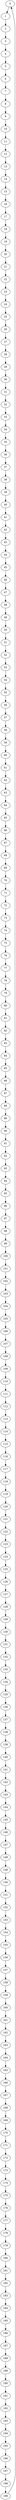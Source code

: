 strict digraph  {
0 [delay=7];
1 [delay=3];
2 [delay=2];
3 [delay=10];
4 [delay=4];
5 [delay=9];
6 [delay=5];
7 [delay=4];
8 [delay=8];
9 [delay=3];
10 [delay=8];
11 [delay=9];
12 [delay=10];
13 [delay=10];
14 [delay=7];
15 [delay=3];
16 [delay=7];
17 [delay=5];
18 [delay=9];
19 [delay=8];
20 [delay=3];
21 [delay=3];
22 [delay=1];
23 [delay=3];
24 [delay=10];
25 [delay=8];
26 [delay=7];
27 [delay=6];
28 [delay=3];
29 [delay=10];
30 [delay=10];
31 [delay=8];
32 [delay=10];
33 [delay=2];
34 [delay=3];
35 [delay=6];
36 [delay=5];
37 [delay=6];
38 [delay=9];
39 [delay=6];
40 [delay=4];
41 [delay=10];
42 [delay=10];
43 [delay=7];
44 [delay=2];
45 [delay=9];
46 [delay=1];
47 [delay=8];
48 [delay=8];
49 [delay=3];
50 [delay=1];
51 [delay=1];
52 [delay=2];
53 [delay=1];
54 [delay=4];
55 [delay=10];
56 [delay=4];
57 [delay=1];
58 [delay=2];
59 [delay=3];
60 [delay=5];
61 [delay=6];
62 [delay=2];
63 [delay=7];
64 [delay=7];
65 [delay=4];
66 [delay=9];
67 [delay=7];
68 [delay=1];
69 [delay=2];
70 [delay=4];
71 [delay=7];
72 [delay=5];
73 [delay=8];
74 [delay=1];
75 [delay=1];
76 [delay=6];
77 [delay=6];
78 [delay=2];
79 [delay=3];
80 [delay=10];
81 [delay=2];
82 [delay=8];
83 [delay=7];
84 [delay=6];
85 [delay=9];
86 [delay=8];
87 [delay=6];
88 [delay=9];
89 [delay=5];
90 [delay=10];
91 [delay=6];
92 [delay=5];
93 [delay=2];
94 [delay=1];
95 [delay=9];
96 [delay=3];
97 [delay=4];
98 [delay=2];
99 [delay=10];
100 [delay=4];
101 [delay=8];
102 [delay=7];
103 [delay=7];
104 [delay=3];
105 [delay=10];
106 [delay=3];
107 [delay=1];
108 [delay=3];
109 [delay=10];
110 [delay=10];
111 [delay=9];
112 [delay=1];
113 [delay=2];
114 [delay=7];
115 [delay=10];
116 [delay=7];
117 [delay=2];
118 [delay=8];
119 [delay=6];
120 [delay=1];
121 [delay=5];
122 [delay=7];
123 [delay=3];
124 [delay=6];
125 [delay=1];
126 [delay=6];
127 [delay=3];
128 [delay=9];
129 [delay=5];
130 [delay=2];
131 [delay=1];
132 [delay=10];
133 [delay=3];
134 [delay=10];
135 [delay=7];
136 [delay=5];
137 [delay=10];
138 [delay=2];
139 [delay=10];
140 [delay=7];
141 [delay=10];
142 [delay=8];
143 [delay=7];
144 [delay=4];
145 [delay=2];
146 [delay=7];
147 [delay=6];
148 [delay=5];
149 [delay=1];
150 [delay=7];
151 [delay=7];
152 [delay=2];
153 [delay=2];
154 [delay=9];
155 [delay=2];
156 [delay=3];
157 [delay=7];
158 [delay=8];
159 [delay=8];
160 [delay=1];
161 [delay=9];
162 [delay=7];
163 [delay=3];
164 [delay=7];
165 [delay=4];
166 [delay=4];
167 [delay=9];
168 [delay=9];
169 [delay=4];
170 [delay=9];
171 [delay=5];
172 [delay=8];
173 [delay=3];
174 [delay=10];
175 [delay=4];
176 [delay=5];
177 [delay=6];
178 [delay=6];
179 [delay=6];
180 [delay=5];
181 [delay=8];
182 [delay=6];
183 [delay=5];
184 [delay=2];
185 [delay=6];
186 [delay=4];
187 [delay=9];
188 [delay=10];
189 [delay=7];
190 [delay=6];
191 [delay=10];
192 [delay=1];
193 [delay=10];
194 [delay=3];
195 [delay=6];
196 [delay=5];
197 [delay=10];
198 [delay=6];
199 [delay=10];
0 -> 1  [weight="0.0"];
1 -> 2  [weight="2.0"];
2 -> 3  [weight="1.0"];
3 -> 4  [weight="0.0"];
4 -> 5  [weight="0.0"];
5 -> 6  [weight="4.0"];
6 -> 7  [weight="0.0"];
7 -> 8  [weight="1.0"];
8 -> 9  [weight="2.0"];
9 -> 10  [weight="1.0"];
10 -> 11  [weight="1.0"];
11 -> 12  [weight="0.0"];
12 -> 13  [weight="0.0"];
13 -> 14  [weight="0.0"];
14 -> 15  [weight="0.0"];
15 -> 16  [weight="4.0"];
16 -> 17  [weight="2.0"];
17 -> 18  [weight="1.0"];
18 -> 19  [weight="0.0"];
19 -> 20  [weight="2.0"];
20 -> 21  [weight="0.0"];
21 -> 22  [weight="0.0"];
22 -> 23  [weight="3.0"];
23 -> 24  [weight="1.0"];
24 -> 25  [weight="1.0"];
25 -> 26  [weight="0.0"];
26 -> 27  [weight="0.0"];
27 -> 28  [weight="3.0"];
28 -> 29  [weight="1.0"];
29 -> 30  [weight="1.0"];
30 -> 31  [weight="1.0"];
31 -> 32  [weight="1.0"];
32 -> 33  [weight="1.0"];
33 -> 34  [weight="1.0"];
34 -> 35  [weight="0.0"];
35 -> 36  [weight="2.0"];
36 -> 37  [weight="1.0"];
37 -> 38  [weight="1.0"];
38 -> 39  [weight="0.0"];
39 -> 40  [weight="0.0"];
40 -> 41  [weight="1.0"];
41 -> 42  [weight="2.0"];
42 -> 43  [weight="1.0"];
43 -> 44  [weight="0.0"];
44 -> 45  [weight="1.0"];
45 -> 46  [weight="3.0"];
46 -> 47  [weight="0.0"];
47 -> 48  [weight="1.0"];
48 -> 49  [weight="2.0"];
49 -> 50  [weight="0.0"];
50 -> 51  [weight="1.0"];
51 -> 52  [weight="2.0"];
52 -> 53  [weight="1.0"];
53 -> 54  [weight="0.0"];
54 -> 55  [weight="0.0"];
55 -> 56  [weight="1.0"];
56 -> 57  [weight="3.0"];
57 -> 58  [weight="0.0"];
58 -> 59  [weight="0.0"];
59 -> 60  [weight="1.0"];
60 -> 61  [weight="1.0"];
61 -> 62  [weight="0.0"];
62 -> 63  [weight="3.0"];
63 -> 64  [weight="1.0"];
64 -> 65  [weight="1.0"];
65 -> 66  [weight="2.0"];
66 -> 67  [weight="1.0"];
67 -> 68  [weight="1.0"];
68 -> 69  [weight="0.0"];
69 -> 70  [weight="2.0"];
70 -> 71  [weight="0.0"];
71 -> 72  [weight="2.0"];
72 -> 73  [weight="1.0"];
73 -> 74  [weight="1.0"];
74 -> 75  [weight="1.0"];
75 -> 76  [weight="1.0"];
76 -> 77  [weight="1.0"];
77 -> 78  [weight="1.0"];
78 -> 79  [weight="0.0"];
79 -> 80  [weight="0.0"];
80 -> 81  [weight="1.0"];
81 -> 82  [weight="3.0"];
82 -> 83  [weight="0.0"];
83 -> 84  [weight="0.0"];
84 -> 85  [weight="0.0"];
85 -> 86  [weight="0.0"];
86 -> 87  [weight="0.0"];
87 -> 88  [weight="2.0"];
88 -> 89  [weight="4.0"];
89 -> 90  [weight="1.0"];
90 -> 91  [weight="1.0"];
91 -> 92  [weight="0.0"];
92 -> 93  [weight="2.0"];
93 -> 94  [weight="0.0"];
94 -> 95  [weight="1.0"];
95 -> 96  [weight="1.0"];
96 -> 97  [weight="0.0"];
97 -> 98  [weight="2.0"];
98 -> 99  [weight="3.0"];
99 -> 100  [weight="1.0"];
100 -> 101  [weight="0.0"];
101 -> 102  [weight="1.0"];
102 -> 103  [weight="0.0"];
103 -> 104  [weight="0.0"];
104 -> 105  [weight="1.0"];
105 -> 106  [weight="4.0"];
106 -> 107  [weight="1.0"];
107 -> 108  [weight="0.0"];
108 -> 109  [weight="2.0"];
109 -> 110  [weight="0.0"];
110 -> 111  [weight="0.0"];
111 -> 112  [weight="2.0"];
112 -> 113  [weight="2.0"];
113 -> 114  [weight="1.0"];
114 -> 115  [weight="0.0"];
115 -> 116  [weight="0.0"];
116 -> 117  [weight="3.0"];
117 -> 118  [weight="1.0"];
118 -> 119  [weight="0.0"];
119 -> 120  [weight="2.0"];
120 -> 121  [weight="0.0"];
121 -> 122  [weight="1.0"];
122 -> 123  [weight="2.0"];
123 -> 124  [weight="1.0"];
124 -> 125  [weight="1.0"];
125 -> 126  [weight="1.0"];
126 -> 127  [weight="1.0"];
127 -> 128  [weight="1.0"];
128 -> 129  [weight="1.0"];
129 -> 130  [weight="1.0"];
130 -> 131  [weight="1.0"];
131 -> 132  [weight="1.0"];
132 -> 133  [weight="0.0"];
133 -> 134  [weight="1.0"];
134 -> 135  [weight="1.0"];
135 -> 136  [weight="1.0"];
136 -> 137  [weight="0.0"];
137 -> 138  [weight="1.0"];
138 -> 139  [weight="1.0"];
139 -> 140  [weight="3.0"];
140 -> 141  [weight="0.0"];
141 -> 142  [weight="0.0"];
142 -> 143  [weight="1.0"];
143 -> 144  [weight="0.0"];
144 -> 145  [weight="0.0"];
145 -> 146  [weight="1.0"];
146 -> 147  [weight="0.0"];
147 -> 148  [weight="4.0"];
148 -> 149  [weight="1.0"];
149 -> 150  [weight="3.0"];
150 -> 151  [weight="0.0"];
151 -> 152  [weight="1.0"];
152 -> 153  [weight="2.0"];
153 -> 154  [weight="1.0"];
154 -> 155  [weight="1.0"];
155 -> 156  [weight="1.0"];
156 -> 157  [weight="0.0"];
157 -> 158  [weight="2.0"];
158 -> 159  [weight="0.0"];
159 -> 160  [weight="2.0"];
160 -> 161  [weight="0.0"];
161 -> 162  [weight="0.0"];
162 -> 163  [weight="3.0"];
163 -> 164  [weight="1.0"];
164 -> 165  [weight="1.0"];
165 -> 166  [weight="0.0"];
166 -> 167  [weight="1.0"];
167 -> 168  [weight="1.0"];
168 -> 169  [weight="1.0"];
169 -> 170  [weight="1.0"];
170 -> 171  [weight="1.0"];
171 -> 172  [weight="0.0"];
172 -> 173  [weight="3.0"];
173 -> 174  [weight="1.0"];
174 -> 175  [weight="0.0"];
175 -> 176  [weight="0.0"];
176 -> 177  [weight="1.0"];
177 -> 178  [weight="1.0"];
178 -> 179  [weight="2.0"];
179 -> 180  [weight="2.0"];
180 -> 181  [weight="1.0"];
181 -> 182  [weight="0.0"];
182 -> 183  [weight="0.0"];
183 -> 184  [weight="2.0"];
184 -> 185  [weight="1.0"];
185 -> 186  [weight="2.0"];
186 -> 187  [weight="0.0"];
187 -> 188  [weight="2.0"];
188 -> 189  [weight="0.0"];
189 -> 190  [weight="0.0"];
190 -> 191  [weight="2.0"];
191 -> 192  [weight="2.0"];
192 -> 193  [weight="0.0"];
193 -> 194  [weight="0.0"];
194 -> 195  [weight="2.0"];
195 -> 196  [weight="0.0"];
196 -> 197  [weight="3.0"];
197 -> 198  [weight="1.0"];
198 -> 199  [weight="1.0"];
199 -> 0  [weight="0.0"];
}
